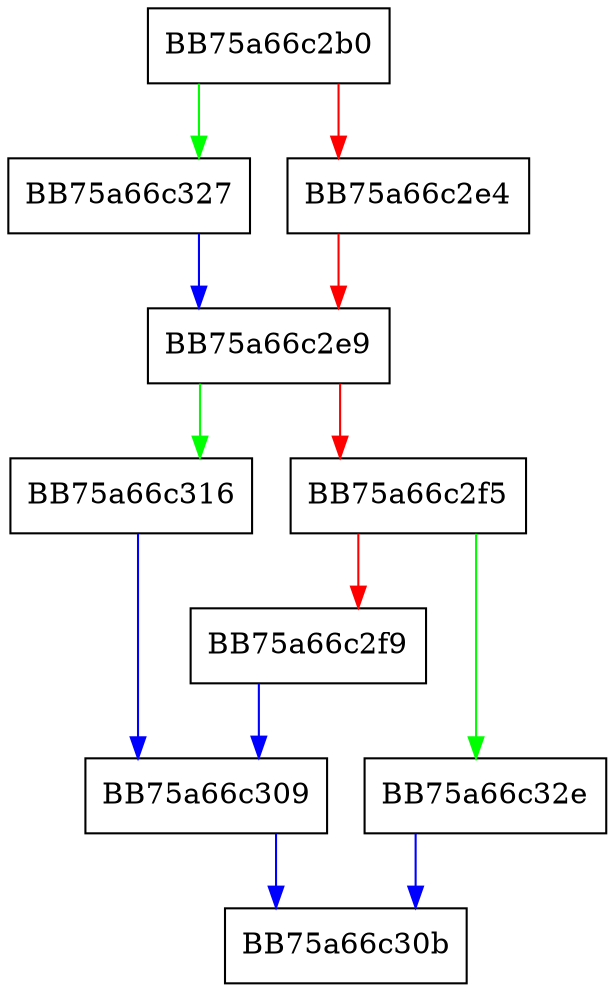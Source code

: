digraph ExpandStdLoc {
  node [shape="box"];
  graph [splines=ortho];
  BB75a66c2b0 -> BB75a66c327 [color="green"];
  BB75a66c2b0 -> BB75a66c2e4 [color="red"];
  BB75a66c2e4 -> BB75a66c2e9 [color="red"];
  BB75a66c2e9 -> BB75a66c316 [color="green"];
  BB75a66c2e9 -> BB75a66c2f5 [color="red"];
  BB75a66c2f5 -> BB75a66c32e [color="green"];
  BB75a66c2f5 -> BB75a66c2f9 [color="red"];
  BB75a66c2f9 -> BB75a66c309 [color="blue"];
  BB75a66c309 -> BB75a66c30b [color="blue"];
  BB75a66c316 -> BB75a66c309 [color="blue"];
  BB75a66c327 -> BB75a66c2e9 [color="blue"];
  BB75a66c32e -> BB75a66c30b [color="blue"];
}